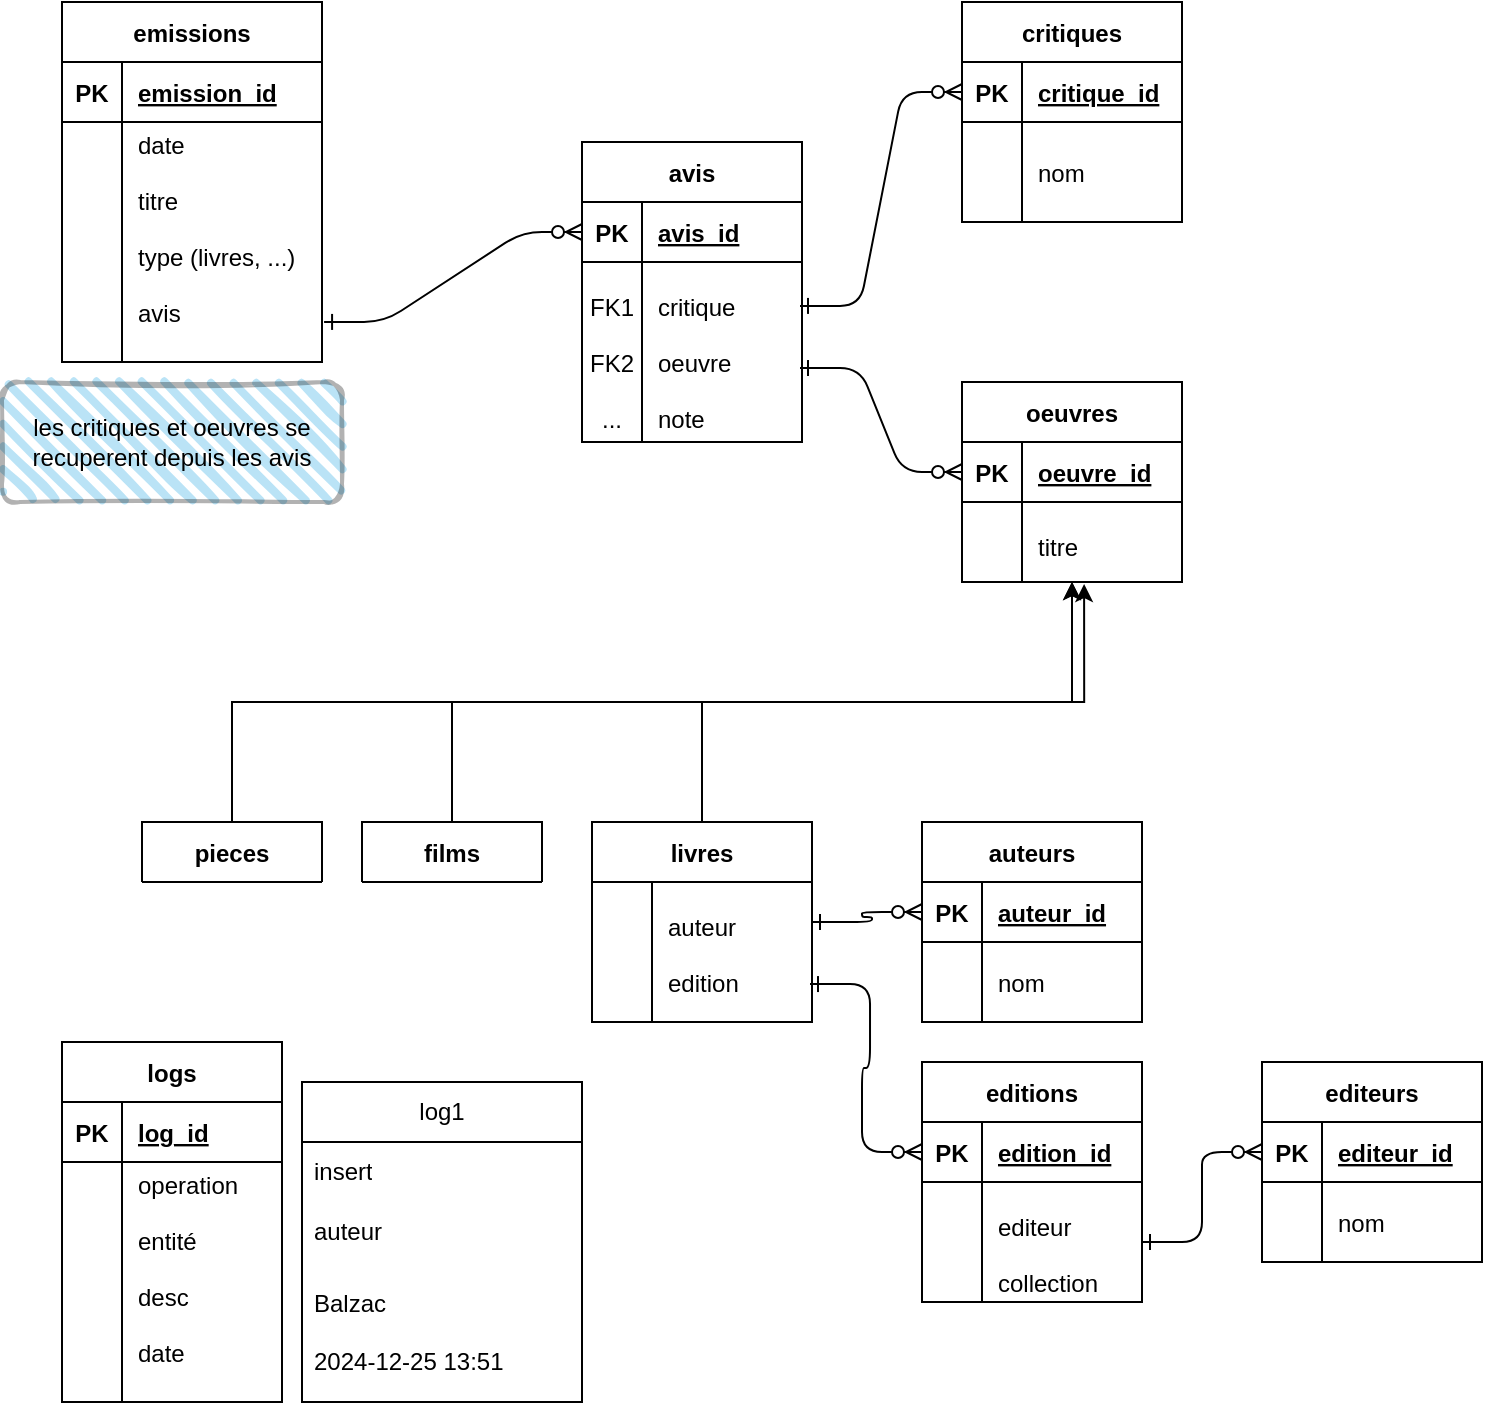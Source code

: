 <mxfile version="26.0.3">
  <diagram id="R2lEEEUBdFMjLlhIrx00" name="Page-1">
    <mxGraphModel dx="2008" dy="1084" grid="1" gridSize="10" guides="1" tooltips="1" connect="1" arrows="1" fold="1" page="1" pageScale="1" pageWidth="850" pageHeight="1100" math="0" shadow="0" extFonts="Permanent Marker^https://fonts.googleapis.com/css?family=Permanent+Marker">
      <root>
        <mxCell id="0" />
        <mxCell id="1" parent="0" />
        <mxCell id="pBmC4cjrBXADn1-BzcK7-1" value="emissions" style="shape=table;startSize=30;container=1;collapsible=1;childLayout=tableLayout;fixedRows=1;rowLines=0;fontStyle=1;align=center;resizeLast=1;" parent="1" vertex="1">
          <mxGeometry x="50" y="370" width="130" height="180" as="geometry">
            <mxRectangle x="140" y="500" width="90" height="30" as="alternateBounds" />
          </mxGeometry>
        </mxCell>
        <mxCell id="pBmC4cjrBXADn1-BzcK7-2" value="" style="shape=partialRectangle;collapsible=0;dropTarget=0;pointerEvents=0;fillColor=none;points=[[0,0.5],[1,0.5]];portConstraint=eastwest;top=0;left=0;right=0;bottom=1;" parent="pBmC4cjrBXADn1-BzcK7-1" vertex="1">
          <mxGeometry y="30" width="130" height="30" as="geometry" />
        </mxCell>
        <mxCell id="pBmC4cjrBXADn1-BzcK7-3" value="PK" style="shape=partialRectangle;overflow=hidden;connectable=0;fillColor=none;top=0;left=0;bottom=0;right=0;fontStyle=1;" parent="pBmC4cjrBXADn1-BzcK7-2" vertex="1">
          <mxGeometry width="30" height="30" as="geometry">
            <mxRectangle width="30" height="30" as="alternateBounds" />
          </mxGeometry>
        </mxCell>
        <mxCell id="pBmC4cjrBXADn1-BzcK7-4" value="emission_id" style="shape=partialRectangle;overflow=hidden;connectable=0;fillColor=none;top=0;left=0;bottom=0;right=0;align=left;spacingLeft=6;fontStyle=5;" parent="pBmC4cjrBXADn1-BzcK7-2" vertex="1">
          <mxGeometry x="30" width="100" height="30" as="geometry">
            <mxRectangle width="100" height="30" as="alternateBounds" />
          </mxGeometry>
        </mxCell>
        <mxCell id="pBmC4cjrBXADn1-BzcK7-5" value="" style="shape=partialRectangle;collapsible=0;dropTarget=0;pointerEvents=0;fillColor=none;points=[[0,0.5],[1,0.5]];portConstraint=eastwest;top=0;left=0;right=0;bottom=0;" parent="pBmC4cjrBXADn1-BzcK7-1" vertex="1">
          <mxGeometry y="60" width="130" height="120" as="geometry" />
        </mxCell>
        <mxCell id="pBmC4cjrBXADn1-BzcK7-6" value="" style="shape=partialRectangle;overflow=hidden;connectable=0;fillColor=none;top=0;left=0;bottom=0;right=0;" parent="pBmC4cjrBXADn1-BzcK7-5" vertex="1">
          <mxGeometry width="30" height="120" as="geometry">
            <mxRectangle width="30" height="120" as="alternateBounds" />
          </mxGeometry>
        </mxCell>
        <mxCell id="pBmC4cjrBXADn1-BzcK7-7" value="date&#xa;&#xa;titre&#xa;&#xa;type (livres, ...)&#xa;&#xa;avis&#xa;" style="shape=partialRectangle;overflow=hidden;connectable=0;fillColor=none;top=0;left=0;bottom=0;right=0;align=left;spacingLeft=6;" parent="pBmC4cjrBXADn1-BzcK7-5" vertex="1">
          <mxGeometry x="30" width="100" height="120" as="geometry">
            <mxRectangle width="100" height="120" as="alternateBounds" />
          </mxGeometry>
        </mxCell>
        <mxCell id="pBmC4cjrBXADn1-BzcK7-8" value="oeuvres" style="shape=table;startSize=30;container=1;collapsible=1;childLayout=tableLayout;fixedRows=1;rowLines=0;fontStyle=1;align=center;resizeLast=1;" parent="1" vertex="1">
          <mxGeometry x="500" y="560" width="110" height="100" as="geometry">
            <mxRectangle x="140" y="500" width="90" height="30" as="alternateBounds" />
          </mxGeometry>
        </mxCell>
        <mxCell id="pBmC4cjrBXADn1-BzcK7-9" value="" style="shape=partialRectangle;collapsible=0;dropTarget=0;pointerEvents=0;fillColor=none;points=[[0,0.5],[1,0.5]];portConstraint=eastwest;top=0;left=0;right=0;bottom=1;" parent="pBmC4cjrBXADn1-BzcK7-8" vertex="1">
          <mxGeometry y="30" width="110" height="30" as="geometry" />
        </mxCell>
        <mxCell id="pBmC4cjrBXADn1-BzcK7-10" value="PK" style="shape=partialRectangle;overflow=hidden;connectable=0;fillColor=none;top=0;left=0;bottom=0;right=0;fontStyle=1;" parent="pBmC4cjrBXADn1-BzcK7-9" vertex="1">
          <mxGeometry width="30" height="30" as="geometry">
            <mxRectangle width="30" height="30" as="alternateBounds" />
          </mxGeometry>
        </mxCell>
        <mxCell id="pBmC4cjrBXADn1-BzcK7-11" value="oeuvre_id" style="shape=partialRectangle;overflow=hidden;connectable=0;fillColor=none;top=0;left=0;bottom=0;right=0;align=left;spacingLeft=6;fontStyle=5;" parent="pBmC4cjrBXADn1-BzcK7-9" vertex="1">
          <mxGeometry x="30" width="80" height="30" as="geometry">
            <mxRectangle width="80" height="30" as="alternateBounds" />
          </mxGeometry>
        </mxCell>
        <mxCell id="pBmC4cjrBXADn1-BzcK7-12" value="" style="shape=partialRectangle;collapsible=0;dropTarget=0;pointerEvents=0;fillColor=none;points=[[0,0.5],[1,0.5]];portConstraint=eastwest;top=0;left=0;right=0;bottom=0;" parent="pBmC4cjrBXADn1-BzcK7-8" vertex="1">
          <mxGeometry y="60" width="110" height="40" as="geometry" />
        </mxCell>
        <mxCell id="pBmC4cjrBXADn1-BzcK7-13" value="" style="shape=partialRectangle;overflow=hidden;connectable=0;fillColor=none;top=0;left=0;bottom=0;right=0;" parent="pBmC4cjrBXADn1-BzcK7-12" vertex="1">
          <mxGeometry width="30" height="40" as="geometry">
            <mxRectangle width="30" height="40" as="alternateBounds" />
          </mxGeometry>
        </mxCell>
        <mxCell id="pBmC4cjrBXADn1-BzcK7-14" value="&#xa;titre&#xa;&#xa;&#xa;" style="shape=partialRectangle;overflow=hidden;connectable=0;fillColor=none;top=0;left=0;bottom=0;right=0;align=left;spacingLeft=6;" parent="pBmC4cjrBXADn1-BzcK7-12" vertex="1">
          <mxGeometry x="30" width="80" height="40" as="geometry">
            <mxRectangle width="80" height="40" as="alternateBounds" />
          </mxGeometry>
        </mxCell>
        <mxCell id="pBmC4cjrBXADn1-BzcK7-18" value="critiques" style="shape=table;startSize=30;container=1;collapsible=1;childLayout=tableLayout;fixedRows=1;rowLines=0;fontStyle=1;align=center;resizeLast=1;" parent="1" vertex="1">
          <mxGeometry x="500" y="370" width="110" height="110" as="geometry">
            <mxRectangle x="140" y="500" width="90" height="30" as="alternateBounds" />
          </mxGeometry>
        </mxCell>
        <mxCell id="pBmC4cjrBXADn1-BzcK7-19" value="" style="shape=partialRectangle;collapsible=0;dropTarget=0;pointerEvents=0;fillColor=none;points=[[0,0.5],[1,0.5]];portConstraint=eastwest;top=0;left=0;right=0;bottom=1;" parent="pBmC4cjrBXADn1-BzcK7-18" vertex="1">
          <mxGeometry y="30" width="110" height="30" as="geometry" />
        </mxCell>
        <mxCell id="pBmC4cjrBXADn1-BzcK7-20" value="PK" style="shape=partialRectangle;overflow=hidden;connectable=0;fillColor=none;top=0;left=0;bottom=0;right=0;fontStyle=1;" parent="pBmC4cjrBXADn1-BzcK7-19" vertex="1">
          <mxGeometry width="30" height="30" as="geometry">
            <mxRectangle width="30" height="30" as="alternateBounds" />
          </mxGeometry>
        </mxCell>
        <mxCell id="pBmC4cjrBXADn1-BzcK7-21" value="critique_id" style="shape=partialRectangle;overflow=hidden;connectable=0;fillColor=none;top=0;left=0;bottom=0;right=0;align=left;spacingLeft=6;fontStyle=5;" parent="pBmC4cjrBXADn1-BzcK7-19" vertex="1">
          <mxGeometry x="30" width="80" height="30" as="geometry">
            <mxRectangle width="80" height="30" as="alternateBounds" />
          </mxGeometry>
        </mxCell>
        <mxCell id="pBmC4cjrBXADn1-BzcK7-22" value="" style="shape=partialRectangle;collapsible=0;dropTarget=0;pointerEvents=0;fillColor=none;points=[[0,0.5],[1,0.5]];portConstraint=eastwest;top=0;left=0;right=0;bottom=0;" parent="pBmC4cjrBXADn1-BzcK7-18" vertex="1">
          <mxGeometry y="60" width="110" height="50" as="geometry" />
        </mxCell>
        <mxCell id="pBmC4cjrBXADn1-BzcK7-23" value="" style="shape=partialRectangle;overflow=hidden;connectable=0;fillColor=none;top=0;left=0;bottom=0;right=0;" parent="pBmC4cjrBXADn1-BzcK7-22" vertex="1">
          <mxGeometry width="30" height="50" as="geometry">
            <mxRectangle width="30" height="50" as="alternateBounds" />
          </mxGeometry>
        </mxCell>
        <mxCell id="pBmC4cjrBXADn1-BzcK7-24" value="&#xa;nom&#xa;" style="shape=partialRectangle;overflow=hidden;connectable=0;fillColor=none;top=0;left=0;bottom=0;right=0;align=left;spacingLeft=6;" parent="pBmC4cjrBXADn1-BzcK7-22" vertex="1">
          <mxGeometry x="30" width="80" height="50" as="geometry">
            <mxRectangle width="80" height="50" as="alternateBounds" />
          </mxGeometry>
        </mxCell>
        <mxCell id="pBmC4cjrBXADn1-BzcK7-90" style="edgeStyle=orthogonalEdgeStyle;rounded=0;orthogonalLoop=1;jettySize=auto;html=1;entryX=0.5;entryY=1;entryDx=0;entryDy=0;exitX=0.5;exitY=0;exitDx=0;exitDy=0;" parent="1" source="pBmC4cjrBXADn1-BzcK7-26" target="pBmC4cjrBXADn1-BzcK7-8" edge="1">
          <mxGeometry relative="1" as="geometry">
            <mxPoint x="320" y="710" as="targetPoint" />
          </mxGeometry>
        </mxCell>
        <mxCell id="pBmC4cjrBXADn1-BzcK7-26" value="livres" style="shape=table;startSize=30;container=1;collapsible=1;childLayout=tableLayout;fixedRows=1;rowLines=0;fontStyle=1;align=center;resizeLast=1;" parent="1" vertex="1">
          <mxGeometry x="315" y="780" width="110" height="100" as="geometry">
            <mxRectangle x="140" y="500" width="90" height="30" as="alternateBounds" />
          </mxGeometry>
        </mxCell>
        <mxCell id="pBmC4cjrBXADn1-BzcK7-30" value="" style="shape=partialRectangle;collapsible=0;dropTarget=0;pointerEvents=0;fillColor=none;points=[[0,0.5],[1,0.5]];portConstraint=eastwest;top=0;left=0;right=0;bottom=0;" parent="pBmC4cjrBXADn1-BzcK7-26" vertex="1">
          <mxGeometry y="30" width="110" height="70" as="geometry" />
        </mxCell>
        <mxCell id="pBmC4cjrBXADn1-BzcK7-31" value="" style="shape=partialRectangle;overflow=hidden;connectable=0;fillColor=none;top=0;left=0;bottom=0;right=0;" parent="pBmC4cjrBXADn1-BzcK7-30" vertex="1">
          <mxGeometry width="30" height="70" as="geometry">
            <mxRectangle width="30" height="70" as="alternateBounds" />
          </mxGeometry>
        </mxCell>
        <mxCell id="pBmC4cjrBXADn1-BzcK7-32" value="&#xa;auteur&#xa;&#xa;edition&#xa;" style="shape=partialRectangle;overflow=hidden;connectable=0;fillColor=none;top=0;left=0;bottom=0;right=0;align=left;spacingLeft=6;" parent="pBmC4cjrBXADn1-BzcK7-30" vertex="1">
          <mxGeometry x="30" width="80" height="70" as="geometry">
            <mxRectangle width="80" height="70" as="alternateBounds" />
          </mxGeometry>
        </mxCell>
        <mxCell id="pBmC4cjrBXADn1-BzcK7-89" style="edgeStyle=orthogonalEdgeStyle;rounded=0;orthogonalLoop=1;jettySize=auto;html=1;exitX=0.5;exitY=0;exitDx=0;exitDy=0;entryX=0.5;entryY=1;entryDx=0;entryDy=0;" parent="1" source="pBmC4cjrBXADn1-BzcK7-33" target="pBmC4cjrBXADn1-BzcK7-8" edge="1">
          <mxGeometry relative="1" as="geometry">
            <mxPoint x="630" y="700" as="targetPoint" />
          </mxGeometry>
        </mxCell>
        <mxCell id="pBmC4cjrBXADn1-BzcK7-33" value="films" style="shape=table;startSize=30;container=1;collapsible=1;childLayout=tableLayout;fixedRows=1;rowLines=0;fontStyle=1;align=center;resizeLast=1;" parent="1" vertex="1" collapsed="1">
          <mxGeometry x="200" y="780" width="90" height="30" as="geometry">
            <mxRectangle x="150" y="710" width="140" height="100" as="alternateBounds" />
          </mxGeometry>
        </mxCell>
        <mxCell id="pBmC4cjrBXADn1-BzcK7-34" value="" style="shape=partialRectangle;collapsible=0;dropTarget=0;pointerEvents=0;fillColor=none;points=[[0,0.5],[1,0.5]];portConstraint=eastwest;top=0;left=0;right=0;bottom=0;" parent="pBmC4cjrBXADn1-BzcK7-33" vertex="1">
          <mxGeometry y="30" width="140" height="70" as="geometry" />
        </mxCell>
        <mxCell id="pBmC4cjrBXADn1-BzcK7-35" value="" style="shape=partialRectangle;overflow=hidden;connectable=0;fillColor=none;top=0;left=0;bottom=0;right=0;" parent="pBmC4cjrBXADn1-BzcK7-34" vertex="1">
          <mxGeometry width="30" height="70" as="geometry">
            <mxRectangle width="30" height="70" as="alternateBounds" />
          </mxGeometry>
        </mxCell>
        <mxCell id="pBmC4cjrBXADn1-BzcK7-36" value="&#xa;metteur en scene&#xa;&#xa;acteurs&#xa;" style="shape=partialRectangle;overflow=hidden;connectable=0;fillColor=none;top=0;left=0;bottom=0;right=0;align=left;spacingLeft=6;" parent="pBmC4cjrBXADn1-BzcK7-34" vertex="1">
          <mxGeometry x="30" width="110" height="70" as="geometry">
            <mxRectangle width="110" height="70" as="alternateBounds" />
          </mxGeometry>
        </mxCell>
        <mxCell id="pBmC4cjrBXADn1-BzcK7-37" value="pieces" style="shape=table;startSize=30;container=1;collapsible=1;childLayout=tableLayout;fixedRows=1;rowLines=0;fontStyle=1;align=center;resizeLast=1;" parent="1" vertex="1" collapsed="1">
          <mxGeometry x="90" y="780" width="90" height="30" as="geometry">
            <mxRectangle x="-10" y="710" width="140" height="100" as="alternateBounds" />
          </mxGeometry>
        </mxCell>
        <mxCell id="pBmC4cjrBXADn1-BzcK7-38" value="" style="shape=partialRectangle;collapsible=0;dropTarget=0;pointerEvents=0;fillColor=none;points=[[0,0.5],[1,0.5]];portConstraint=eastwest;top=0;left=0;right=0;bottom=0;" parent="pBmC4cjrBXADn1-BzcK7-37" vertex="1">
          <mxGeometry y="30" width="140" height="70" as="geometry" />
        </mxCell>
        <mxCell id="pBmC4cjrBXADn1-BzcK7-39" value="" style="shape=partialRectangle;overflow=hidden;connectable=0;fillColor=none;top=0;left=0;bottom=0;right=0;" parent="pBmC4cjrBXADn1-BzcK7-38" vertex="1">
          <mxGeometry width="30" height="70" as="geometry">
            <mxRectangle width="30" height="70" as="alternateBounds" />
          </mxGeometry>
        </mxCell>
        <mxCell id="pBmC4cjrBXADn1-BzcK7-40" value="&#xa;metteur en scene&#xa;&#xa;acteurs&#xa;" style="shape=partialRectangle;overflow=hidden;connectable=0;fillColor=none;top=0;left=0;bottom=0;right=0;align=left;spacingLeft=6;" parent="pBmC4cjrBXADn1-BzcK7-38" vertex="1">
          <mxGeometry x="30" width="110" height="70" as="geometry">
            <mxRectangle width="110" height="70" as="alternateBounds" />
          </mxGeometry>
        </mxCell>
        <mxCell id="pBmC4cjrBXADn1-BzcK7-48" value="auteurs" style="shape=table;startSize=30;container=1;collapsible=1;childLayout=tableLayout;fixedRows=1;rowLines=0;fontStyle=1;align=center;resizeLast=1;" parent="1" vertex="1">
          <mxGeometry x="480" y="780" width="110" height="100" as="geometry">
            <mxRectangle x="140" y="500" width="90" height="30" as="alternateBounds" />
          </mxGeometry>
        </mxCell>
        <mxCell id="pBmC4cjrBXADn1-BzcK7-49" value="" style="shape=partialRectangle;collapsible=0;dropTarget=0;pointerEvents=0;fillColor=none;points=[[0,0.5],[1,0.5]];portConstraint=eastwest;top=0;left=0;right=0;bottom=1;" parent="pBmC4cjrBXADn1-BzcK7-48" vertex="1">
          <mxGeometry y="30" width="110" height="30" as="geometry" />
        </mxCell>
        <mxCell id="pBmC4cjrBXADn1-BzcK7-50" value="PK" style="shape=partialRectangle;overflow=hidden;connectable=0;fillColor=none;top=0;left=0;bottom=0;right=0;fontStyle=1;" parent="pBmC4cjrBXADn1-BzcK7-49" vertex="1">
          <mxGeometry width="30" height="30" as="geometry">
            <mxRectangle width="30" height="30" as="alternateBounds" />
          </mxGeometry>
        </mxCell>
        <mxCell id="pBmC4cjrBXADn1-BzcK7-51" value="auteur_id" style="shape=partialRectangle;overflow=hidden;connectable=0;fillColor=none;top=0;left=0;bottom=0;right=0;align=left;spacingLeft=6;fontStyle=5;" parent="pBmC4cjrBXADn1-BzcK7-49" vertex="1">
          <mxGeometry x="30" width="80" height="30" as="geometry">
            <mxRectangle width="80" height="30" as="alternateBounds" />
          </mxGeometry>
        </mxCell>
        <mxCell id="pBmC4cjrBXADn1-BzcK7-52" value="" style="shape=partialRectangle;collapsible=0;dropTarget=0;pointerEvents=0;fillColor=none;points=[[0,0.5],[1,0.5]];portConstraint=eastwest;top=0;left=0;right=0;bottom=0;" parent="pBmC4cjrBXADn1-BzcK7-48" vertex="1">
          <mxGeometry y="60" width="110" height="40" as="geometry" />
        </mxCell>
        <mxCell id="pBmC4cjrBXADn1-BzcK7-53" value="" style="shape=partialRectangle;overflow=hidden;connectable=0;fillColor=none;top=0;left=0;bottom=0;right=0;" parent="pBmC4cjrBXADn1-BzcK7-52" vertex="1">
          <mxGeometry width="30" height="40" as="geometry">
            <mxRectangle width="30" height="40" as="alternateBounds" />
          </mxGeometry>
        </mxCell>
        <mxCell id="pBmC4cjrBXADn1-BzcK7-54" value="nom" style="shape=partialRectangle;overflow=hidden;connectable=0;fillColor=none;top=0;left=0;bottom=0;right=0;align=left;spacingLeft=6;" parent="pBmC4cjrBXADn1-BzcK7-52" vertex="1">
          <mxGeometry x="30" width="80" height="40" as="geometry">
            <mxRectangle width="80" height="40" as="alternateBounds" />
          </mxGeometry>
        </mxCell>
        <mxCell id="pBmC4cjrBXADn1-BzcK7-55" value="editeurs" style="shape=table;startSize=30;container=1;collapsible=1;childLayout=tableLayout;fixedRows=1;rowLines=0;fontStyle=1;align=center;resizeLast=1;" parent="1" vertex="1">
          <mxGeometry x="650" y="900" width="110" height="100" as="geometry">
            <mxRectangle x="140" y="500" width="90" height="30" as="alternateBounds" />
          </mxGeometry>
        </mxCell>
        <mxCell id="pBmC4cjrBXADn1-BzcK7-56" value="" style="shape=partialRectangle;collapsible=0;dropTarget=0;pointerEvents=0;fillColor=none;points=[[0,0.5],[1,0.5]];portConstraint=eastwest;top=0;left=0;right=0;bottom=1;" parent="pBmC4cjrBXADn1-BzcK7-55" vertex="1">
          <mxGeometry y="30" width="110" height="30" as="geometry" />
        </mxCell>
        <mxCell id="pBmC4cjrBXADn1-BzcK7-57" value="PK" style="shape=partialRectangle;overflow=hidden;connectable=0;fillColor=none;top=0;left=0;bottom=0;right=0;fontStyle=1;" parent="pBmC4cjrBXADn1-BzcK7-56" vertex="1">
          <mxGeometry width="30" height="30" as="geometry">
            <mxRectangle width="30" height="30" as="alternateBounds" />
          </mxGeometry>
        </mxCell>
        <mxCell id="pBmC4cjrBXADn1-BzcK7-58" value="editeur_id" style="shape=partialRectangle;overflow=hidden;connectable=0;fillColor=none;top=0;left=0;bottom=0;right=0;align=left;spacingLeft=6;fontStyle=5;" parent="pBmC4cjrBXADn1-BzcK7-56" vertex="1">
          <mxGeometry x="30" width="80" height="30" as="geometry">
            <mxRectangle width="80" height="30" as="alternateBounds" />
          </mxGeometry>
        </mxCell>
        <mxCell id="pBmC4cjrBXADn1-BzcK7-59" value="" style="shape=partialRectangle;collapsible=0;dropTarget=0;pointerEvents=0;fillColor=none;points=[[0,0.5],[1,0.5]];portConstraint=eastwest;top=0;left=0;right=0;bottom=0;" parent="pBmC4cjrBXADn1-BzcK7-55" vertex="1">
          <mxGeometry y="60" width="110" height="40" as="geometry" />
        </mxCell>
        <mxCell id="pBmC4cjrBXADn1-BzcK7-60" value="" style="shape=partialRectangle;overflow=hidden;connectable=0;fillColor=none;top=0;left=0;bottom=0;right=0;" parent="pBmC4cjrBXADn1-BzcK7-59" vertex="1">
          <mxGeometry width="30" height="40" as="geometry">
            <mxRectangle width="30" height="40" as="alternateBounds" />
          </mxGeometry>
        </mxCell>
        <mxCell id="pBmC4cjrBXADn1-BzcK7-61" value="nom" style="shape=partialRectangle;overflow=hidden;connectable=0;fillColor=none;top=0;left=0;bottom=0;right=0;align=left;spacingLeft=6;" parent="pBmC4cjrBXADn1-BzcK7-59" vertex="1">
          <mxGeometry x="30" width="80" height="40" as="geometry">
            <mxRectangle width="80" height="40" as="alternateBounds" />
          </mxGeometry>
        </mxCell>
        <mxCell id="pBmC4cjrBXADn1-BzcK7-62" value="editions" style="shape=table;startSize=30;container=1;collapsible=1;childLayout=tableLayout;fixedRows=1;rowLines=0;fontStyle=1;align=center;resizeLast=1;" parent="1" vertex="1">
          <mxGeometry x="480" y="900" width="110" height="120" as="geometry">
            <mxRectangle x="140" y="500" width="90" height="30" as="alternateBounds" />
          </mxGeometry>
        </mxCell>
        <mxCell id="pBmC4cjrBXADn1-BzcK7-63" value="" style="shape=partialRectangle;collapsible=0;dropTarget=0;pointerEvents=0;fillColor=none;points=[[0,0.5],[1,0.5]];portConstraint=eastwest;top=0;left=0;right=0;bottom=1;" parent="pBmC4cjrBXADn1-BzcK7-62" vertex="1">
          <mxGeometry y="30" width="110" height="30" as="geometry" />
        </mxCell>
        <mxCell id="pBmC4cjrBXADn1-BzcK7-64" value="PK" style="shape=partialRectangle;overflow=hidden;connectable=0;fillColor=none;top=0;left=0;bottom=0;right=0;fontStyle=1;" parent="pBmC4cjrBXADn1-BzcK7-63" vertex="1">
          <mxGeometry width="30" height="30" as="geometry">
            <mxRectangle width="30" height="30" as="alternateBounds" />
          </mxGeometry>
        </mxCell>
        <mxCell id="pBmC4cjrBXADn1-BzcK7-65" value="edition_id" style="shape=partialRectangle;overflow=hidden;connectable=0;fillColor=none;top=0;left=0;bottom=0;right=0;align=left;spacingLeft=6;fontStyle=5;" parent="pBmC4cjrBXADn1-BzcK7-63" vertex="1">
          <mxGeometry x="30" width="80" height="30" as="geometry">
            <mxRectangle width="80" height="30" as="alternateBounds" />
          </mxGeometry>
        </mxCell>
        <mxCell id="pBmC4cjrBXADn1-BzcK7-66" value="" style="shape=partialRectangle;collapsible=0;dropTarget=0;pointerEvents=0;fillColor=none;points=[[0,0.5],[1,0.5]];portConstraint=eastwest;top=0;left=0;right=0;bottom=0;" parent="pBmC4cjrBXADn1-BzcK7-62" vertex="1">
          <mxGeometry y="60" width="110" height="60" as="geometry" />
        </mxCell>
        <mxCell id="pBmC4cjrBXADn1-BzcK7-67" value="" style="shape=partialRectangle;overflow=hidden;connectable=0;fillColor=none;top=0;left=0;bottom=0;right=0;" parent="pBmC4cjrBXADn1-BzcK7-66" vertex="1">
          <mxGeometry width="30" height="60" as="geometry">
            <mxRectangle width="30" height="60" as="alternateBounds" />
          </mxGeometry>
        </mxCell>
        <mxCell id="pBmC4cjrBXADn1-BzcK7-68" value="&#xa;editeur&#xa;&#xa;collection&#xa;" style="shape=partialRectangle;overflow=hidden;connectable=0;fillColor=none;top=0;left=0;bottom=0;right=0;align=left;spacingLeft=6;" parent="pBmC4cjrBXADn1-BzcK7-66" vertex="1">
          <mxGeometry x="30" width="80" height="60" as="geometry">
            <mxRectangle width="80" height="60" as="alternateBounds" />
          </mxGeometry>
        </mxCell>
        <mxCell id="pBmC4cjrBXADn1-BzcK7-69" value="" style="edgeStyle=entityRelationEdgeStyle;endArrow=ERzeroToMany;startArrow=ERone;endFill=1;startFill=0;exitX=1;exitY=0.5;exitDx=0;exitDy=0;entryX=0;entryY=0.5;entryDx=0;entryDy=0;" parent="1" source="pBmC4cjrBXADn1-BzcK7-26" target="pBmC4cjrBXADn1-BzcK7-49" edge="1">
          <mxGeometry width="100" height="100" relative="1" as="geometry">
            <mxPoint x="535.5" y="715" as="sourcePoint" />
            <mxPoint x="614.5" y="660" as="targetPoint" />
          </mxGeometry>
        </mxCell>
        <mxCell id="pBmC4cjrBXADn1-BzcK7-70" value="" style="edgeStyle=entityRelationEdgeStyle;endArrow=ERzeroToMany;startArrow=ERone;endFill=1;startFill=0;exitX=0.991;exitY=0.729;exitDx=0;exitDy=0;entryX=0;entryY=0.5;entryDx=0;entryDy=0;exitPerimeter=0;" parent="1" source="pBmC4cjrBXADn1-BzcK7-30" target="pBmC4cjrBXADn1-BzcK7-63" edge="1">
          <mxGeometry width="100" height="100" relative="1" as="geometry">
            <mxPoint x="435" y="840" as="sourcePoint" />
            <mxPoint x="490" y="835" as="targetPoint" />
          </mxGeometry>
        </mxCell>
        <mxCell id="pBmC4cjrBXADn1-BzcK7-71" value="" style="edgeStyle=entityRelationEdgeStyle;endArrow=ERzeroToMany;startArrow=ERone;endFill=1;startFill=0;exitX=1;exitY=0.5;exitDx=0;exitDy=0;entryX=0;entryY=0.5;entryDx=0;entryDy=0;" parent="1" source="pBmC4cjrBXADn1-BzcK7-66" target="pBmC4cjrBXADn1-BzcK7-56" edge="1">
          <mxGeometry width="100" height="100" relative="1" as="geometry">
            <mxPoint x="594" y="980" as="sourcePoint" />
            <mxPoint x="650" y="1064" as="targetPoint" />
          </mxGeometry>
        </mxCell>
        <mxCell id="pBmC4cjrBXADn1-BzcK7-72" value="avis" style="shape=table;startSize=30;container=1;collapsible=1;childLayout=tableLayout;fixedRows=1;rowLines=0;fontStyle=1;align=center;resizeLast=1;" parent="1" vertex="1">
          <mxGeometry x="310" y="440" width="110" height="150" as="geometry">
            <mxRectangle x="140" y="500" width="90" height="30" as="alternateBounds" />
          </mxGeometry>
        </mxCell>
        <mxCell id="pBmC4cjrBXADn1-BzcK7-73" value="" style="shape=partialRectangle;collapsible=0;dropTarget=0;pointerEvents=0;fillColor=none;points=[[0,0.5],[1,0.5]];portConstraint=eastwest;top=0;left=0;right=0;bottom=1;" parent="pBmC4cjrBXADn1-BzcK7-72" vertex="1">
          <mxGeometry y="30" width="110" height="30" as="geometry" />
        </mxCell>
        <mxCell id="pBmC4cjrBXADn1-BzcK7-74" value="PK" style="shape=partialRectangle;overflow=hidden;connectable=0;fillColor=none;top=0;left=0;bottom=0;right=0;fontStyle=1;" parent="pBmC4cjrBXADn1-BzcK7-73" vertex="1">
          <mxGeometry width="30" height="30" as="geometry">
            <mxRectangle width="30" height="30" as="alternateBounds" />
          </mxGeometry>
        </mxCell>
        <mxCell id="pBmC4cjrBXADn1-BzcK7-75" value="avis_id" style="shape=partialRectangle;overflow=hidden;connectable=0;fillColor=none;top=0;left=0;bottom=0;right=0;align=left;spacingLeft=6;fontStyle=5;" parent="pBmC4cjrBXADn1-BzcK7-73" vertex="1">
          <mxGeometry x="30" width="80" height="30" as="geometry">
            <mxRectangle width="80" height="30" as="alternateBounds" />
          </mxGeometry>
        </mxCell>
        <mxCell id="pBmC4cjrBXADn1-BzcK7-76" value="" style="shape=partialRectangle;collapsible=0;dropTarget=0;pointerEvents=0;fillColor=none;points=[[0,0.5],[1,0.5]];portConstraint=eastwest;top=0;left=0;right=0;bottom=0;" parent="pBmC4cjrBXADn1-BzcK7-72" vertex="1">
          <mxGeometry y="60" width="110" height="90" as="geometry" />
        </mxCell>
        <mxCell id="pBmC4cjrBXADn1-BzcK7-77" value="&#xa;FK1&#xa;&#xa;FK2&#xa;  &#xa;...&#xa;&#xa;&#xa;" style="shape=partialRectangle;overflow=hidden;connectable=0;fillColor=none;top=0;left=0;bottom=0;right=0;" parent="pBmC4cjrBXADn1-BzcK7-76" vertex="1">
          <mxGeometry width="30" height="90" as="geometry">
            <mxRectangle width="30" height="90" as="alternateBounds" />
          </mxGeometry>
        </mxCell>
        <mxCell id="pBmC4cjrBXADn1-BzcK7-78" value="&#xa;critique&#xa;&#xa;oeuvre&#xa;&#xa;note&#xa;&#xa;" style="shape=partialRectangle;overflow=hidden;connectable=0;fillColor=none;top=0;left=0;bottom=0;right=0;align=left;spacingLeft=6;" parent="pBmC4cjrBXADn1-BzcK7-76" vertex="1">
          <mxGeometry x="30" width="80" height="90" as="geometry">
            <mxRectangle width="80" height="90" as="alternateBounds" />
          </mxGeometry>
        </mxCell>
        <mxCell id="pBmC4cjrBXADn1-BzcK7-79" value="" style="edgeStyle=entityRelationEdgeStyle;endArrow=ERzeroToMany;startArrow=ERone;endFill=1;startFill=0;exitX=1.008;exitY=0.833;exitDx=0;exitDy=0;exitPerimeter=0;entryX=0;entryY=0.5;entryDx=0;entryDy=0;" parent="1" source="pBmC4cjrBXADn1-BzcK7-5" target="pBmC4cjrBXADn1-BzcK7-73" edge="1">
          <mxGeometry width="100" height="100" relative="1" as="geometry">
            <mxPoint x="180" y="600" as="sourcePoint" />
            <mxPoint x="260" y="630" as="targetPoint" />
          </mxGeometry>
        </mxCell>
        <mxCell id="pBmC4cjrBXADn1-BzcK7-85" value="" style="edgeStyle=entityRelationEdgeStyle;endArrow=ERzeroToMany;startArrow=ERone;endFill=1;startFill=0;exitX=0.991;exitY=0.244;exitDx=0;exitDy=0;exitPerimeter=0;" parent="1" source="pBmC4cjrBXADn1-BzcK7-76" target="pBmC4cjrBXADn1-BzcK7-19" edge="1">
          <mxGeometry width="100" height="100" relative="1" as="geometry">
            <mxPoint x="430" y="520" as="sourcePoint" />
            <mxPoint x="720" y="350" as="targetPoint" />
          </mxGeometry>
        </mxCell>
        <mxCell id="pBmC4cjrBXADn1-BzcK7-86" value="" style="edgeStyle=entityRelationEdgeStyle;endArrow=ERzeroToMany;startArrow=ERone;endFill=1;startFill=0;entryX=0;entryY=0.5;entryDx=0;entryDy=0;exitX=0.991;exitY=0.589;exitDx=0;exitDy=0;exitPerimeter=0;" parent="1" source="pBmC4cjrBXADn1-BzcK7-76" target="pBmC4cjrBXADn1-BzcK7-9" edge="1">
          <mxGeometry width="100" height="100" relative="1" as="geometry">
            <mxPoint x="430" y="550" as="sourcePoint" />
            <mxPoint x="390" y="355" as="targetPoint" />
          </mxGeometry>
        </mxCell>
        <mxCell id="pBmC4cjrBXADn1-BzcK7-88" style="edgeStyle=orthogonalEdgeStyle;rounded=0;orthogonalLoop=1;jettySize=auto;html=1;entryX=0.555;entryY=1.025;entryDx=0;entryDy=0;entryPerimeter=0;" parent="1" source="pBmC4cjrBXADn1-BzcK7-37" target="pBmC4cjrBXADn1-BzcK7-12" edge="1">
          <mxGeometry relative="1" as="geometry" />
        </mxCell>
        <mxCell id="pBmC4cjrBXADn1-BzcK7-91" value="les critiques et oeuvres se recuperent depuis les avis" style="rounded=1;whiteSpace=wrap;html=1;strokeWidth=2;fillWeight=4;hachureGap=8;hachureAngle=45;fillColor=#1ba1e2;sketch=1;opacity=30;" parent="1" vertex="1">
          <mxGeometry x="20" y="560" width="170" height="60" as="geometry" />
        </mxCell>
        <mxCell id="M_gLSioJ_PlvUb5-02XM-1" value="logs" style="shape=table;startSize=30;container=1;collapsible=1;childLayout=tableLayout;fixedRows=1;rowLines=0;fontStyle=1;align=center;resizeLast=1;" vertex="1" parent="1">
          <mxGeometry x="50" y="890" width="110" height="180" as="geometry">
            <mxRectangle x="140" y="500" width="90" height="30" as="alternateBounds" />
          </mxGeometry>
        </mxCell>
        <mxCell id="M_gLSioJ_PlvUb5-02XM-2" value="" style="shape=partialRectangle;collapsible=0;dropTarget=0;pointerEvents=0;fillColor=none;points=[[0,0.5],[1,0.5]];portConstraint=eastwest;top=0;left=0;right=0;bottom=1;" vertex="1" parent="M_gLSioJ_PlvUb5-02XM-1">
          <mxGeometry y="30" width="110" height="30" as="geometry" />
        </mxCell>
        <mxCell id="M_gLSioJ_PlvUb5-02XM-3" value="PK" style="shape=partialRectangle;overflow=hidden;connectable=0;fillColor=none;top=0;left=0;bottom=0;right=0;fontStyle=1;" vertex="1" parent="M_gLSioJ_PlvUb5-02XM-2">
          <mxGeometry width="30" height="30" as="geometry">
            <mxRectangle width="30" height="30" as="alternateBounds" />
          </mxGeometry>
        </mxCell>
        <mxCell id="M_gLSioJ_PlvUb5-02XM-4" value="log_id" style="shape=partialRectangle;overflow=hidden;connectable=0;fillColor=none;top=0;left=0;bottom=0;right=0;align=left;spacingLeft=6;fontStyle=5;" vertex="1" parent="M_gLSioJ_PlvUb5-02XM-2">
          <mxGeometry x="30" width="80" height="30" as="geometry">
            <mxRectangle width="80" height="30" as="alternateBounds" />
          </mxGeometry>
        </mxCell>
        <mxCell id="M_gLSioJ_PlvUb5-02XM-5" value="" style="shape=partialRectangle;collapsible=0;dropTarget=0;pointerEvents=0;fillColor=none;points=[[0,0.5],[1,0.5]];portConstraint=eastwest;top=0;left=0;right=0;bottom=0;" vertex="1" parent="M_gLSioJ_PlvUb5-02XM-1">
          <mxGeometry y="60" width="110" height="120" as="geometry" />
        </mxCell>
        <mxCell id="M_gLSioJ_PlvUb5-02XM-6" value="" style="shape=partialRectangle;overflow=hidden;connectable=0;fillColor=none;top=0;left=0;bottom=0;right=0;" vertex="1" parent="M_gLSioJ_PlvUb5-02XM-5">
          <mxGeometry width="30" height="120" as="geometry">
            <mxRectangle width="30" height="120" as="alternateBounds" />
          </mxGeometry>
        </mxCell>
        <mxCell id="M_gLSioJ_PlvUb5-02XM-7" value="operation&#xa;&#xa;entité&#xa;&#xa;desc&#xa;&#xa;date&#xa;" style="shape=partialRectangle;overflow=hidden;connectable=0;fillColor=none;top=0;left=0;bottom=0;right=0;align=left;spacingLeft=6;" vertex="1" parent="M_gLSioJ_PlvUb5-02XM-5">
          <mxGeometry x="30" width="80" height="120" as="geometry">
            <mxRectangle width="80" height="120" as="alternateBounds" />
          </mxGeometry>
        </mxCell>
        <mxCell id="M_gLSioJ_PlvUb5-02XM-8" value="log1" style="swimlane;fontStyle=0;childLayout=stackLayout;horizontal=1;startSize=30;horizontalStack=0;resizeParent=1;resizeParentMax=0;resizeLast=0;collapsible=1;marginBottom=0;whiteSpace=wrap;html=1;" vertex="1" parent="1">
          <mxGeometry x="170" y="910" width="140" height="160" as="geometry" />
        </mxCell>
        <mxCell id="M_gLSioJ_PlvUb5-02XM-9" value="insert" style="text;strokeColor=none;fillColor=none;align=left;verticalAlign=middle;spacingLeft=4;spacingRight=4;overflow=hidden;points=[[0,0.5],[1,0.5]];portConstraint=eastwest;rotatable=0;whiteSpace=wrap;html=1;" vertex="1" parent="M_gLSioJ_PlvUb5-02XM-8">
          <mxGeometry y="30" width="140" height="30" as="geometry" />
        </mxCell>
        <mxCell id="M_gLSioJ_PlvUb5-02XM-10" value="auteur" style="text;strokeColor=none;fillColor=none;align=left;verticalAlign=middle;spacingLeft=4;spacingRight=4;overflow=hidden;points=[[0,0.5],[1,0.5]];portConstraint=eastwest;rotatable=0;whiteSpace=wrap;html=1;" vertex="1" parent="M_gLSioJ_PlvUb5-02XM-8">
          <mxGeometry y="60" width="140" height="30" as="geometry" />
        </mxCell>
        <mxCell id="M_gLSioJ_PlvUb5-02XM-11" value="&lt;div&gt;Balzac&lt;/div&gt;&lt;div&gt;&lt;br&gt;&lt;/div&gt;&lt;div&gt;2024-12-25 13:51&lt;br&gt;&lt;/div&gt;" style="text;strokeColor=none;fillColor=none;align=left;verticalAlign=middle;spacingLeft=4;spacingRight=4;overflow=hidden;points=[[0,0.5],[1,0.5]];portConstraint=eastwest;rotatable=0;whiteSpace=wrap;html=1;" vertex="1" parent="M_gLSioJ_PlvUb5-02XM-8">
          <mxGeometry y="90" width="140" height="70" as="geometry" />
        </mxCell>
      </root>
    </mxGraphModel>
  </diagram>
</mxfile>

